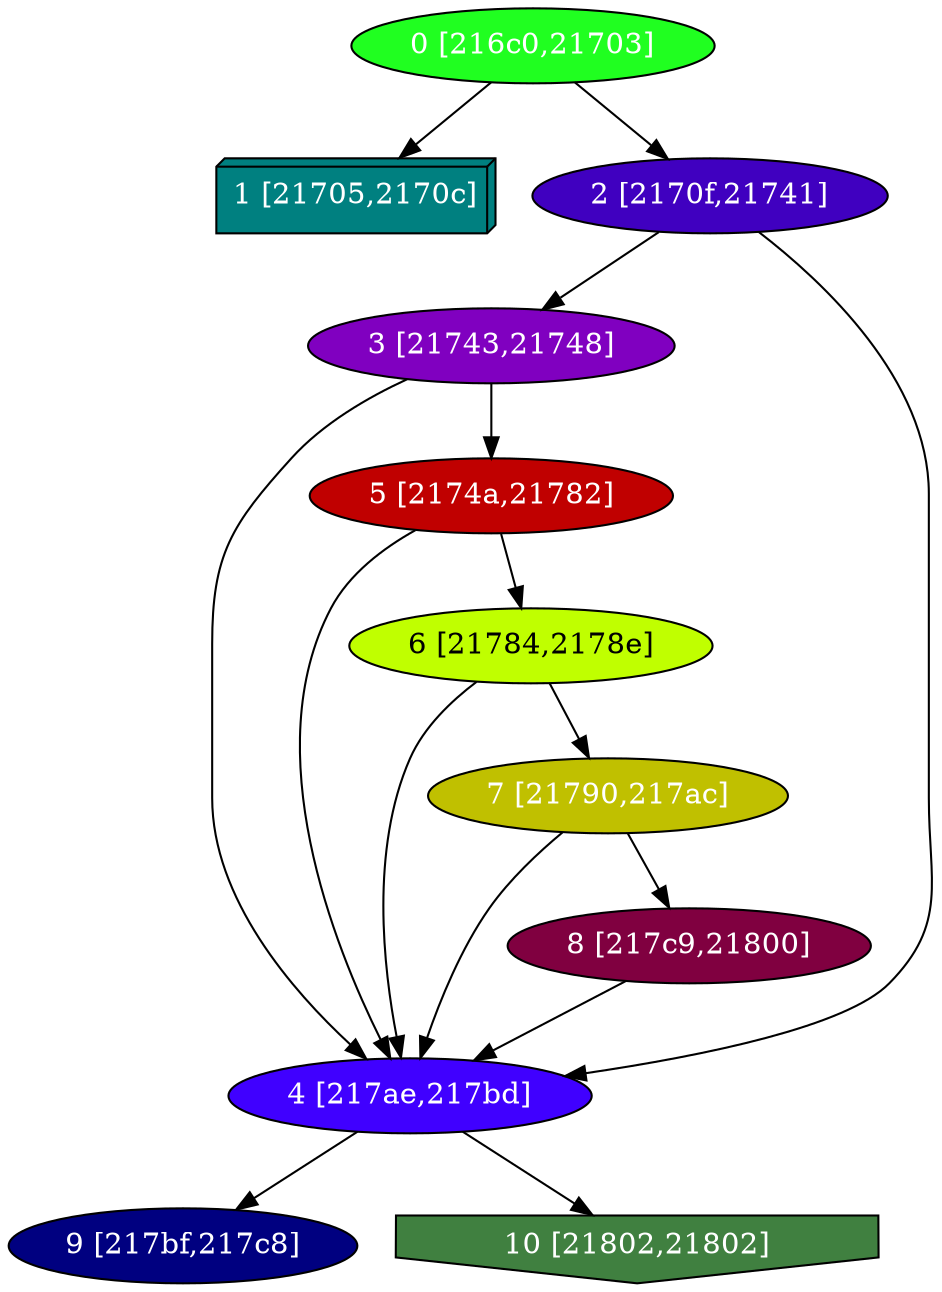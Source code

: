 diGraph libnss3{
	libnss3_0  [style=filled fillcolor="#20FF20" fontcolor="#ffffff" shape=oval label="0 [216c0,21703]"]
	libnss3_1  [style=filled fillcolor="#008080" fontcolor="#ffffff" shape=box3d label="1 [21705,2170c]"]
	libnss3_2  [style=filled fillcolor="#4000C0" fontcolor="#ffffff" shape=oval label="2 [2170f,21741]"]
	libnss3_3  [style=filled fillcolor="#8000C0" fontcolor="#ffffff" shape=oval label="3 [21743,21748]"]
	libnss3_4  [style=filled fillcolor="#4000FF" fontcolor="#ffffff" shape=oval label="4 [217ae,217bd]"]
	libnss3_5  [style=filled fillcolor="#C00000" fontcolor="#ffffff" shape=oval label="5 [2174a,21782]"]
	libnss3_6  [style=filled fillcolor="#C0FF00" fontcolor="#000000" shape=oval label="6 [21784,2178e]"]
	libnss3_7  [style=filled fillcolor="#C0C000" fontcolor="#ffffff" shape=oval label="7 [21790,217ac]"]
	libnss3_8  [style=filled fillcolor="#800040" fontcolor="#ffffff" shape=oval label="8 [217c9,21800]"]
	libnss3_9  [style=filled fillcolor="#000080" fontcolor="#ffffff" shape=oval label="9 [217bf,217c8]"]
	libnss3_a  [style=filled fillcolor="#408040" fontcolor="#ffffff" shape=invhouse label="10 [21802,21802]"]

	libnss3_0 -> libnss3_1
	libnss3_0 -> libnss3_2
	libnss3_2 -> libnss3_3
	libnss3_2 -> libnss3_4
	libnss3_3 -> libnss3_4
	libnss3_3 -> libnss3_5
	libnss3_4 -> libnss3_9
	libnss3_4 -> libnss3_a
	libnss3_5 -> libnss3_4
	libnss3_5 -> libnss3_6
	libnss3_6 -> libnss3_4
	libnss3_6 -> libnss3_7
	libnss3_7 -> libnss3_4
	libnss3_7 -> libnss3_8
	libnss3_8 -> libnss3_4
}